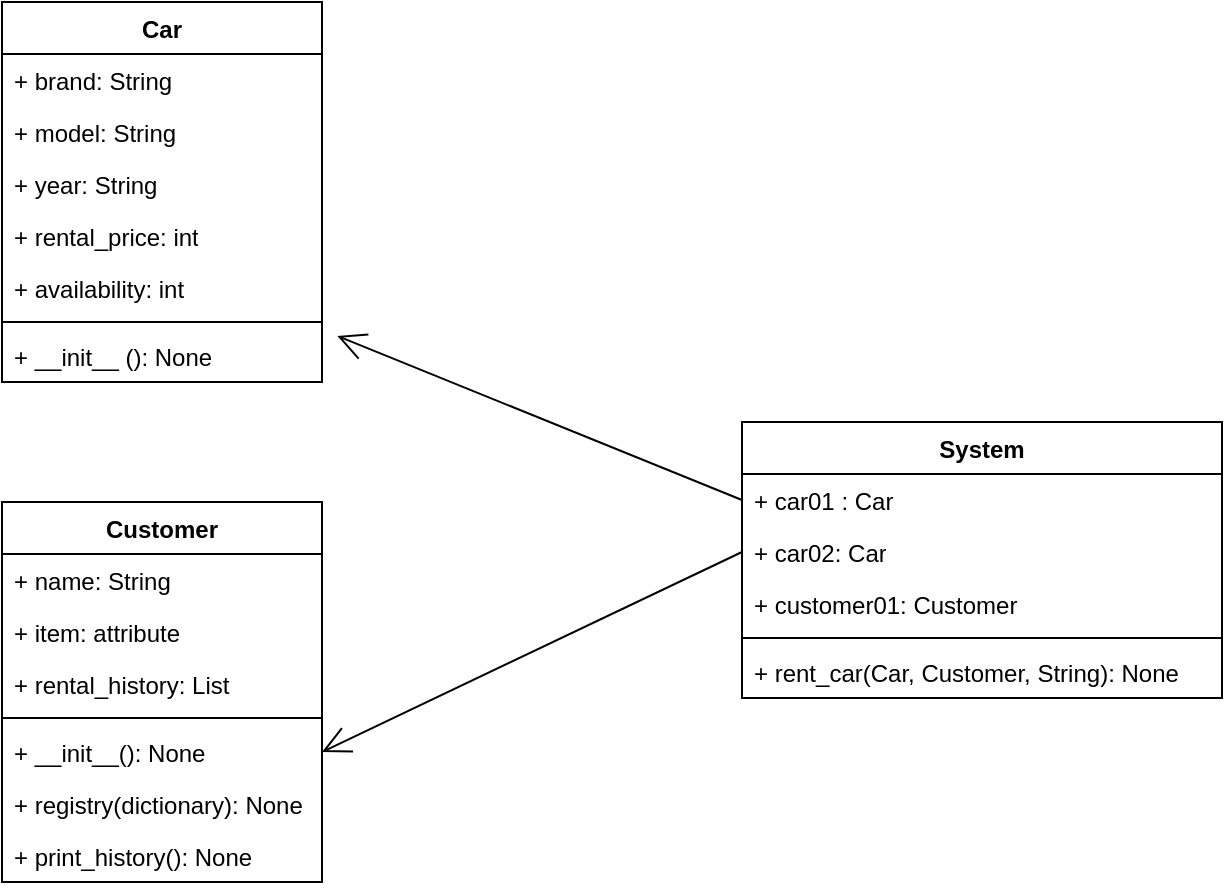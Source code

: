 <mxfile version="21.2.1" type="device">
  <diagram id="C5RBs43oDa-KdzZeNtuy" name="Page-1">
    <mxGraphModel dx="613" dy="853" grid="1" gridSize="10" guides="1" tooltips="1" connect="1" arrows="1" fold="1" page="1" pageScale="1" pageWidth="827" pageHeight="1169" math="0" shadow="0">
      <root>
        <mxCell id="WIyWlLk6GJQsqaUBKTNV-0" />
        <mxCell id="WIyWlLk6GJQsqaUBKTNV-1" parent="WIyWlLk6GJQsqaUBKTNV-0" />
        <mxCell id="L-Cui_jJ8C1YGyruY0qV-1" value="Car" style="swimlane;fontStyle=1;align=center;verticalAlign=top;childLayout=stackLayout;horizontal=1;startSize=26;horizontalStack=0;resizeParent=1;resizeParentMax=0;resizeLast=0;collapsible=1;marginBottom=0;whiteSpace=wrap;html=1;" vertex="1" parent="WIyWlLk6GJQsqaUBKTNV-1">
          <mxGeometry x="80" y="90" width="160" height="190" as="geometry" />
        </mxCell>
        <mxCell id="L-Cui_jJ8C1YGyruY0qV-2" value="+ brand: String" style="text;strokeColor=none;fillColor=none;align=left;verticalAlign=top;spacingLeft=4;spacingRight=4;overflow=hidden;rotatable=0;points=[[0,0.5],[1,0.5]];portConstraint=eastwest;whiteSpace=wrap;html=1;" vertex="1" parent="L-Cui_jJ8C1YGyruY0qV-1">
          <mxGeometry y="26" width="160" height="26" as="geometry" />
        </mxCell>
        <mxCell id="L-Cui_jJ8C1YGyruY0qV-6" value="+ model: String" style="text;strokeColor=none;fillColor=none;align=left;verticalAlign=top;spacingLeft=4;spacingRight=4;overflow=hidden;rotatable=0;points=[[0,0.5],[1,0.5]];portConstraint=eastwest;whiteSpace=wrap;html=1;" vertex="1" parent="L-Cui_jJ8C1YGyruY0qV-1">
          <mxGeometry y="52" width="160" height="26" as="geometry" />
        </mxCell>
        <mxCell id="L-Cui_jJ8C1YGyruY0qV-7" value="+ year: String" style="text;strokeColor=none;fillColor=none;align=left;verticalAlign=top;spacingLeft=4;spacingRight=4;overflow=hidden;rotatable=0;points=[[0,0.5],[1,0.5]];portConstraint=eastwest;whiteSpace=wrap;html=1;" vertex="1" parent="L-Cui_jJ8C1YGyruY0qV-1">
          <mxGeometry y="78" width="160" height="26" as="geometry" />
        </mxCell>
        <mxCell id="L-Cui_jJ8C1YGyruY0qV-8" value="+ rental_price: int" style="text;strokeColor=none;fillColor=none;align=left;verticalAlign=top;spacingLeft=4;spacingRight=4;overflow=hidden;rotatable=0;points=[[0,0.5],[1,0.5]];portConstraint=eastwest;whiteSpace=wrap;html=1;" vertex="1" parent="L-Cui_jJ8C1YGyruY0qV-1">
          <mxGeometry y="104" width="160" height="26" as="geometry" />
        </mxCell>
        <mxCell id="L-Cui_jJ8C1YGyruY0qV-9" value="+ availability: int" style="text;strokeColor=none;fillColor=none;align=left;verticalAlign=top;spacingLeft=4;spacingRight=4;overflow=hidden;rotatable=0;points=[[0,0.5],[1,0.5]];portConstraint=eastwest;whiteSpace=wrap;html=1;" vertex="1" parent="L-Cui_jJ8C1YGyruY0qV-1">
          <mxGeometry y="130" width="160" height="26" as="geometry" />
        </mxCell>
        <mxCell id="L-Cui_jJ8C1YGyruY0qV-3" value="" style="line;strokeWidth=1;fillColor=none;align=left;verticalAlign=middle;spacingTop=-1;spacingLeft=3;spacingRight=3;rotatable=0;labelPosition=right;points=[];portConstraint=eastwest;strokeColor=inherit;" vertex="1" parent="L-Cui_jJ8C1YGyruY0qV-1">
          <mxGeometry y="156" width="160" height="8" as="geometry" />
        </mxCell>
        <mxCell id="L-Cui_jJ8C1YGyruY0qV-4" value="+ __init__ (): None" style="text;strokeColor=none;fillColor=none;align=left;verticalAlign=top;spacingLeft=4;spacingRight=4;overflow=hidden;rotatable=0;points=[[0,0.5],[1,0.5]];portConstraint=eastwest;whiteSpace=wrap;html=1;" vertex="1" parent="L-Cui_jJ8C1YGyruY0qV-1">
          <mxGeometry y="164" width="160" height="26" as="geometry" />
        </mxCell>
        <mxCell id="L-Cui_jJ8C1YGyruY0qV-10" value="Customer" style="swimlane;fontStyle=1;align=center;verticalAlign=top;childLayout=stackLayout;horizontal=1;startSize=26;horizontalStack=0;resizeParent=1;resizeParentMax=0;resizeLast=0;collapsible=1;marginBottom=0;whiteSpace=wrap;html=1;" vertex="1" parent="WIyWlLk6GJQsqaUBKTNV-1">
          <mxGeometry x="80" y="340" width="160" height="190" as="geometry" />
        </mxCell>
        <mxCell id="L-Cui_jJ8C1YGyruY0qV-11" value="+ name: String" style="text;strokeColor=none;fillColor=none;align=left;verticalAlign=top;spacingLeft=4;spacingRight=4;overflow=hidden;rotatable=0;points=[[0,0.5],[1,0.5]];portConstraint=eastwest;whiteSpace=wrap;html=1;" vertex="1" parent="L-Cui_jJ8C1YGyruY0qV-10">
          <mxGeometry y="26" width="160" height="26" as="geometry" />
        </mxCell>
        <mxCell id="L-Cui_jJ8C1YGyruY0qV-15" value="+ item: attribute" style="text;strokeColor=none;fillColor=none;align=left;verticalAlign=top;spacingLeft=4;spacingRight=4;overflow=hidden;rotatable=0;points=[[0,0.5],[1,0.5]];portConstraint=eastwest;whiteSpace=wrap;html=1;" vertex="1" parent="L-Cui_jJ8C1YGyruY0qV-10">
          <mxGeometry y="52" width="160" height="26" as="geometry" />
        </mxCell>
        <mxCell id="L-Cui_jJ8C1YGyruY0qV-14" value="+ rental_history: List" style="text;strokeColor=none;fillColor=none;align=left;verticalAlign=top;spacingLeft=4;spacingRight=4;overflow=hidden;rotatable=0;points=[[0,0.5],[1,0.5]];portConstraint=eastwest;whiteSpace=wrap;html=1;" vertex="1" parent="L-Cui_jJ8C1YGyruY0qV-10">
          <mxGeometry y="78" width="160" height="26" as="geometry" />
        </mxCell>
        <mxCell id="L-Cui_jJ8C1YGyruY0qV-12" value="" style="line;strokeWidth=1;fillColor=none;align=left;verticalAlign=middle;spacingTop=-1;spacingLeft=3;spacingRight=3;rotatable=0;labelPosition=right;points=[];portConstraint=eastwest;strokeColor=inherit;" vertex="1" parent="L-Cui_jJ8C1YGyruY0qV-10">
          <mxGeometry y="104" width="160" height="8" as="geometry" />
        </mxCell>
        <mxCell id="L-Cui_jJ8C1YGyruY0qV-13" value="+ __init__(): None" style="text;strokeColor=none;fillColor=none;align=left;verticalAlign=top;spacingLeft=4;spacingRight=4;overflow=hidden;rotatable=0;points=[[0,0.5],[1,0.5]];portConstraint=eastwest;whiteSpace=wrap;html=1;" vertex="1" parent="L-Cui_jJ8C1YGyruY0qV-10">
          <mxGeometry y="112" width="160" height="26" as="geometry" />
        </mxCell>
        <mxCell id="L-Cui_jJ8C1YGyruY0qV-16" value="+ registry(dictionary): None" style="text;strokeColor=none;fillColor=none;align=left;verticalAlign=top;spacingLeft=4;spacingRight=4;overflow=hidden;rotatable=0;points=[[0,0.5],[1,0.5]];portConstraint=eastwest;whiteSpace=wrap;html=1;" vertex="1" parent="L-Cui_jJ8C1YGyruY0qV-10">
          <mxGeometry y="138" width="160" height="26" as="geometry" />
        </mxCell>
        <mxCell id="L-Cui_jJ8C1YGyruY0qV-17" value="+ print_history(): None" style="text;strokeColor=none;fillColor=none;align=left;verticalAlign=top;spacingLeft=4;spacingRight=4;overflow=hidden;rotatable=0;points=[[0,0.5],[1,0.5]];portConstraint=eastwest;whiteSpace=wrap;html=1;" vertex="1" parent="L-Cui_jJ8C1YGyruY0qV-10">
          <mxGeometry y="164" width="160" height="26" as="geometry" />
        </mxCell>
        <mxCell id="L-Cui_jJ8C1YGyruY0qV-18" value="System" style="swimlane;fontStyle=1;align=center;verticalAlign=top;childLayout=stackLayout;horizontal=1;startSize=26;horizontalStack=0;resizeParent=1;resizeParentMax=0;resizeLast=0;collapsible=1;marginBottom=0;whiteSpace=wrap;html=1;" vertex="1" parent="WIyWlLk6GJQsqaUBKTNV-1">
          <mxGeometry x="450" y="300" width="240" height="138" as="geometry" />
        </mxCell>
        <mxCell id="L-Cui_jJ8C1YGyruY0qV-19" value="+ car01 : Car" style="text;strokeColor=none;fillColor=none;align=left;verticalAlign=top;spacingLeft=4;spacingRight=4;overflow=hidden;rotatable=0;points=[[0,0.5],[1,0.5]];portConstraint=eastwest;whiteSpace=wrap;html=1;" vertex="1" parent="L-Cui_jJ8C1YGyruY0qV-18">
          <mxGeometry y="26" width="240" height="26" as="geometry" />
        </mxCell>
        <mxCell id="L-Cui_jJ8C1YGyruY0qV-22" value="+ car02: Car" style="text;strokeColor=none;fillColor=none;align=left;verticalAlign=top;spacingLeft=4;spacingRight=4;overflow=hidden;rotatable=0;points=[[0,0.5],[1,0.5]];portConstraint=eastwest;whiteSpace=wrap;html=1;" vertex="1" parent="L-Cui_jJ8C1YGyruY0qV-18">
          <mxGeometry y="52" width="240" height="26" as="geometry" />
        </mxCell>
        <mxCell id="L-Cui_jJ8C1YGyruY0qV-23" value="+ customer01: Customer" style="text;strokeColor=none;fillColor=none;align=left;verticalAlign=top;spacingLeft=4;spacingRight=4;overflow=hidden;rotatable=0;points=[[0,0.5],[1,0.5]];portConstraint=eastwest;whiteSpace=wrap;html=1;" vertex="1" parent="L-Cui_jJ8C1YGyruY0qV-18">
          <mxGeometry y="78" width="240" height="26" as="geometry" />
        </mxCell>
        <mxCell id="L-Cui_jJ8C1YGyruY0qV-20" value="" style="line;strokeWidth=1;fillColor=none;align=left;verticalAlign=middle;spacingTop=-1;spacingLeft=3;spacingRight=3;rotatable=0;labelPosition=right;points=[];portConstraint=eastwest;strokeColor=inherit;" vertex="1" parent="L-Cui_jJ8C1YGyruY0qV-18">
          <mxGeometry y="104" width="240" height="8" as="geometry" />
        </mxCell>
        <mxCell id="L-Cui_jJ8C1YGyruY0qV-21" value="+ rent_car(Car, Customer, String): None" style="text;strokeColor=none;fillColor=none;align=left;verticalAlign=top;spacingLeft=4;spacingRight=4;overflow=hidden;rotatable=0;points=[[0,0.5],[1,0.5]];portConstraint=eastwest;whiteSpace=wrap;html=1;" vertex="1" parent="L-Cui_jJ8C1YGyruY0qV-18">
          <mxGeometry y="112" width="240" height="26" as="geometry" />
        </mxCell>
        <mxCell id="L-Cui_jJ8C1YGyruY0qV-24" value="" style="endArrow=open;endFill=1;endSize=12;html=1;rounded=0;exitX=0;exitY=0.5;exitDx=0;exitDy=0;entryX=1;entryY=0.5;entryDx=0;entryDy=0;" edge="1" parent="WIyWlLk6GJQsqaUBKTNV-1" source="L-Cui_jJ8C1YGyruY0qV-22" target="L-Cui_jJ8C1YGyruY0qV-13">
          <mxGeometry width="160" relative="1" as="geometry">
            <mxPoint x="220" y="450" as="sourcePoint" />
            <mxPoint x="380" y="450" as="targetPoint" />
          </mxGeometry>
        </mxCell>
        <mxCell id="L-Cui_jJ8C1YGyruY0qV-26" value="" style="endArrow=open;endFill=1;endSize=12;html=1;rounded=0;exitX=0;exitY=0.5;exitDx=0;exitDy=0;entryX=1.048;entryY=0.115;entryDx=0;entryDy=0;entryPerimeter=0;" edge="1" parent="WIyWlLk6GJQsqaUBKTNV-1" source="L-Cui_jJ8C1YGyruY0qV-19" target="L-Cui_jJ8C1YGyruY0qV-4">
          <mxGeometry width="160" relative="1" as="geometry">
            <mxPoint x="330" y="330" as="sourcePoint" />
            <mxPoint x="490" y="330" as="targetPoint" />
          </mxGeometry>
        </mxCell>
      </root>
    </mxGraphModel>
  </diagram>
</mxfile>
